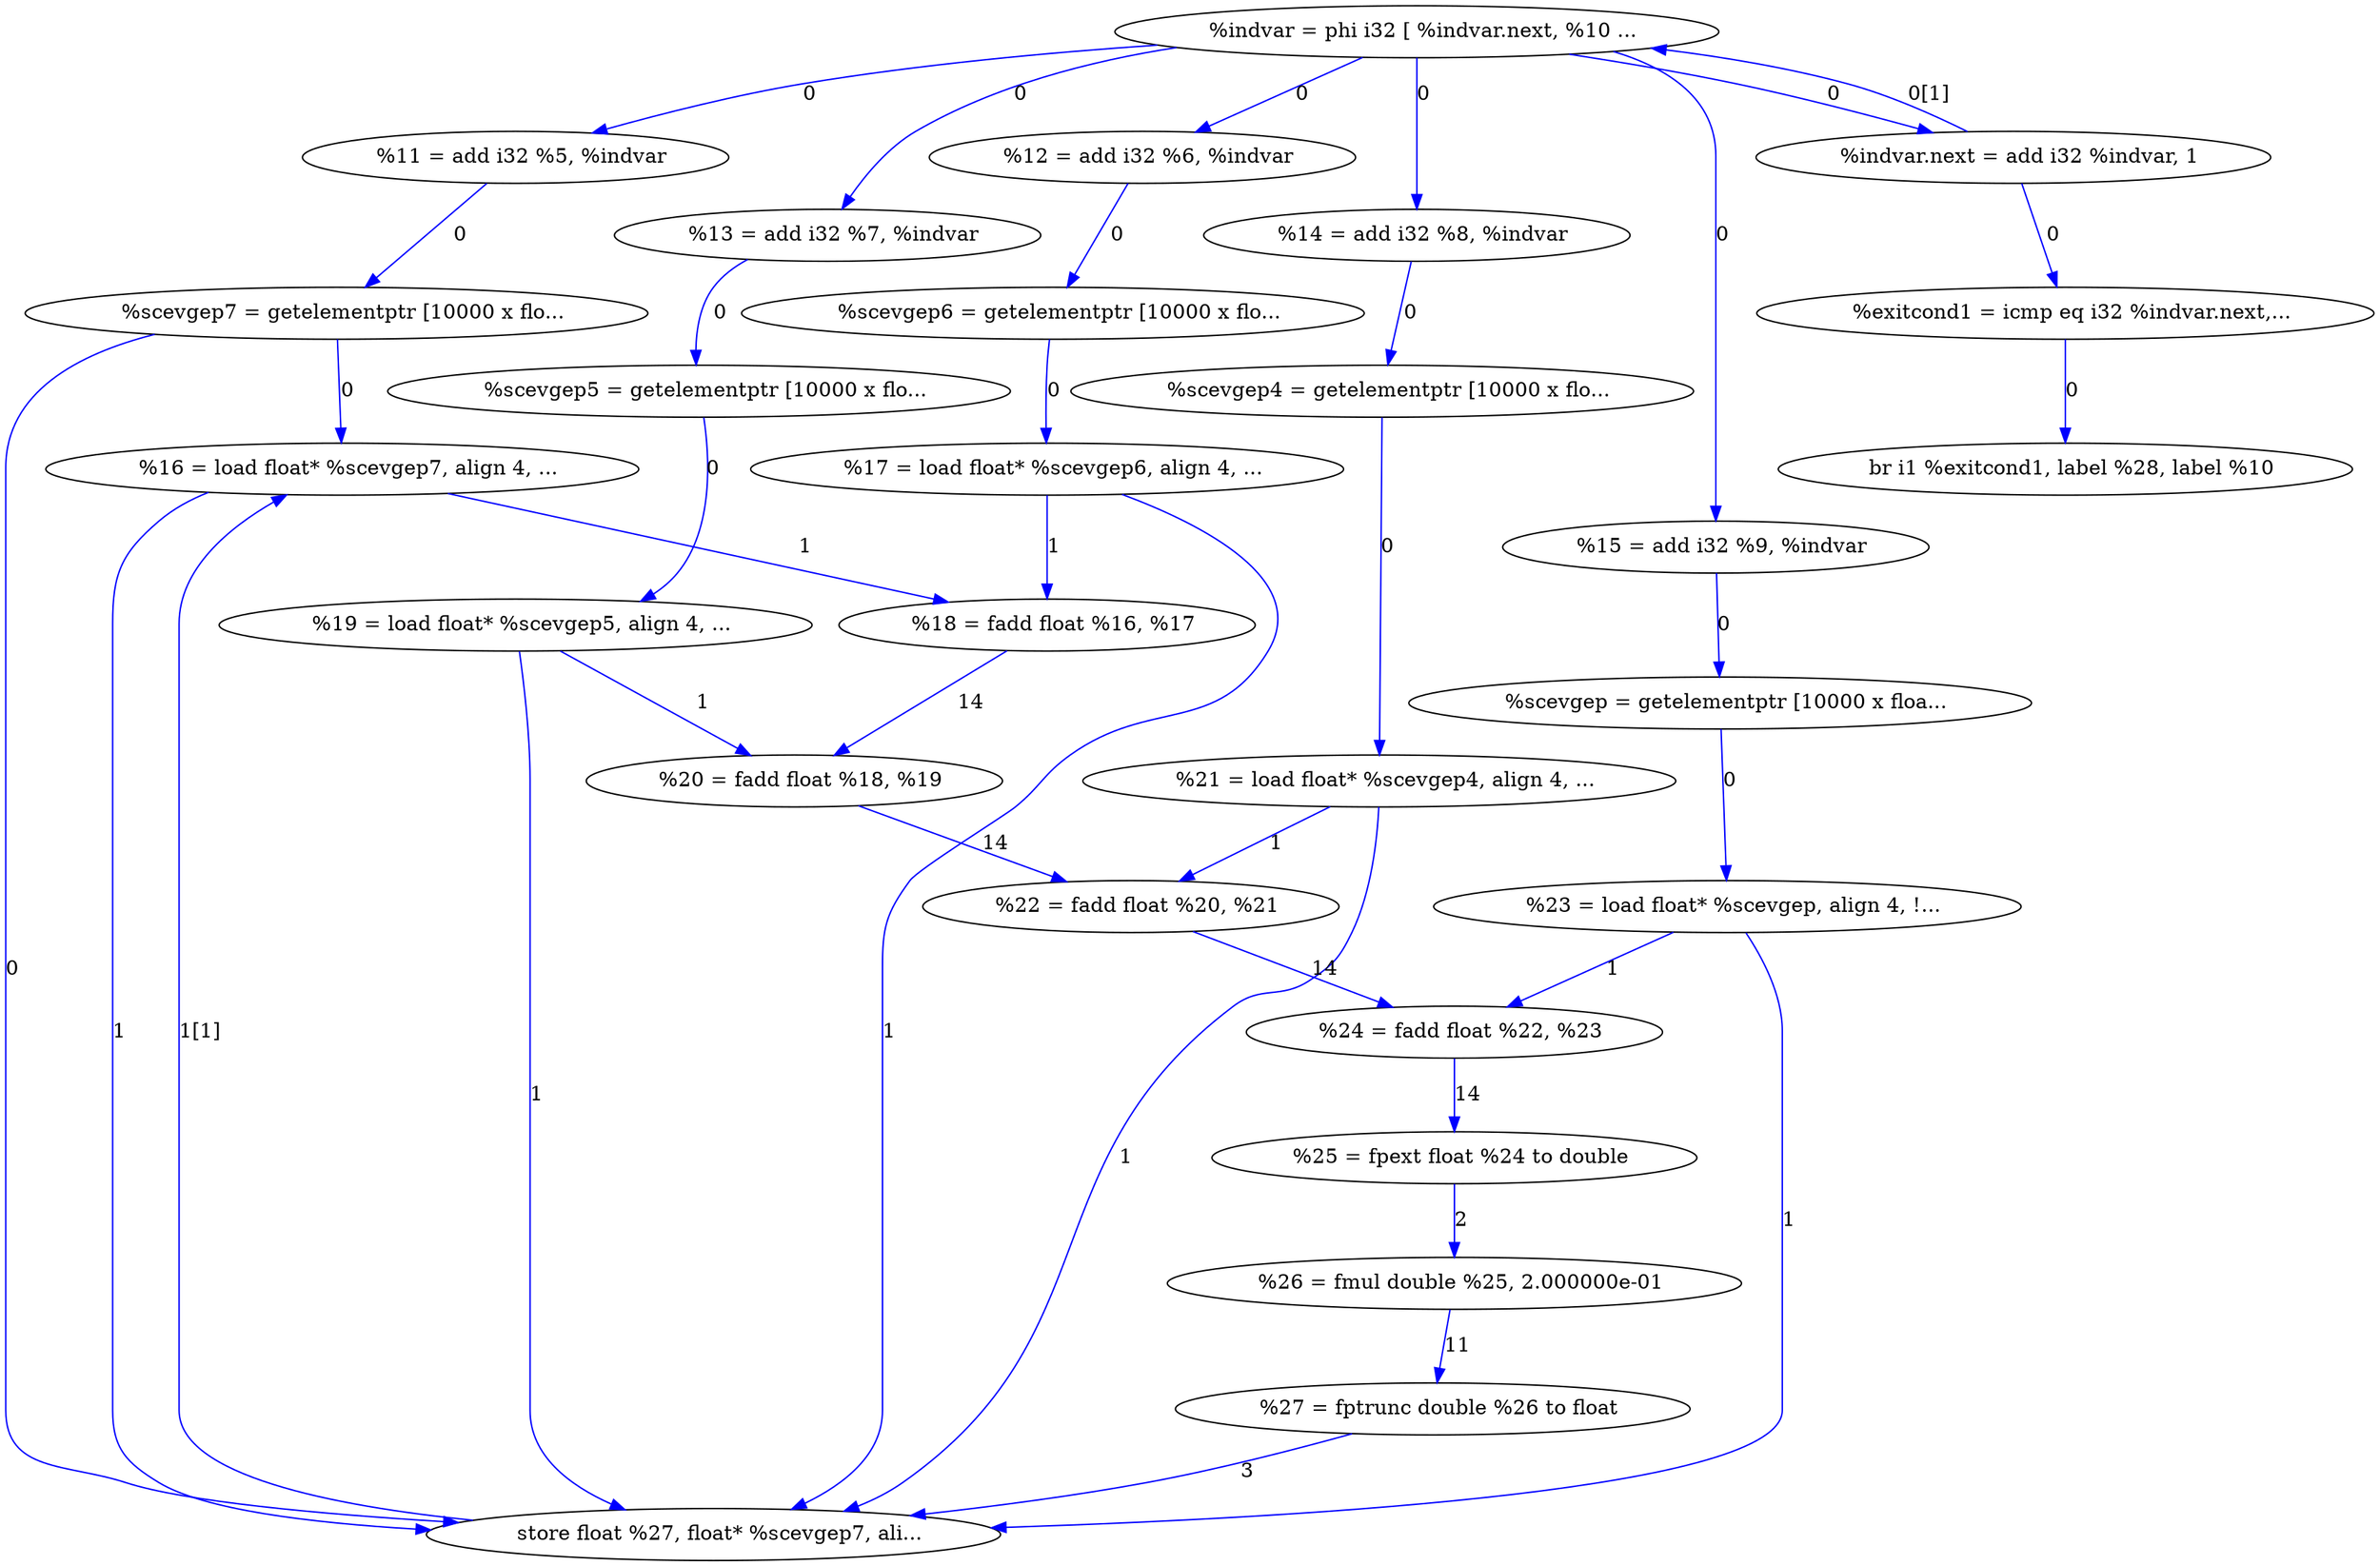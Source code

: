 digraph {
Node0x3144290[label="  %11 = add i32 %5, %indvar"];
Node0x31441b0[label="  %indvar = phi i32 [ %indvar.next, %10 ..."];
Node0x31441b0 -> Node0x3144290[label="0",color=blue];
Node0x3144510[label="  %12 = add i32 %6, %indvar"];
Node0x31441b0 -> Node0x3144510[label="0",color=blue];
Node0x31446d0[label="  %13 = add i32 %7, %indvar"];
Node0x31441b0 -> Node0x31446d0[label="0",color=blue];
Node0x3144890[label="  %14 = add i32 %8, %indvar"];
Node0x31441b0 -> Node0x3144890[label="0",color=blue];
Node0x3144a50[label="  %15 = add i32 %9, %indvar"];
Node0x31441b0 -> Node0x3144a50[label="0",color=blue];
Node0x3145950[label="  %indvar.next = add i32 %indvar, 1"];
Node0x31441b0 -> Node0x3145950[label="0",color=blue];
Node0x3144370[label="  %scevgep7 = getelementptr [10000 x flo..."];
Node0x3144290 -> Node0x3144370[label="0",color=blue];
Node0x3144cf0[label="  %16 = load float* %scevgep7, align 4, ..."];
Node0x3144370 -> Node0x3144cf0[label="0",color=blue];
Node0x3145870[label="  store float %27, float* %scevgep7, ali..."];
Node0x3144370 -> Node0x3145870[label="0",color=blue];
Node0x31445f0[label="  %scevgep6 = getelementptr [10000 x flo..."];
Node0x3144510 -> Node0x31445f0[label="0",color=blue];
Node0x3144dd0[label="  %17 = load float* %scevgep6, align 4, ..."];
Node0x31445f0 -> Node0x3144dd0[label="0",color=blue];
Node0x31447b0[label="  %scevgep5 = getelementptr [10000 x flo..."];
Node0x31446d0 -> Node0x31447b0[label="0",color=blue];
Node0x3144fd0[label="  %19 = load float* %scevgep5, align 4, ..."];
Node0x31447b0 -> Node0x3144fd0[label="0",color=blue];
Node0x3144970[label="  %scevgep4 = getelementptr [10000 x flo..."];
Node0x3144890 -> Node0x3144970[label="0",color=blue];
Node0x31451d0[label="  %21 = load float* %scevgep4, align 4, ..."];
Node0x3144970 -> Node0x31451d0[label="0",color=blue];
Node0x3144b30[label="  %scevgep = getelementptr [10000 x floa..."];
Node0x3144a50 -> Node0x3144b30[label="0",color=blue];
Node0x31453d0[label="  %23 = load float* %scevgep, align 4, !..."];
Node0x3144b30 -> Node0x31453d0[label="0",color=blue];
Node0x3144eb0[label="  %18 = fadd float %16, %17"];
Node0x3144cf0 -> Node0x3144eb0[label="1",color=blue];
Node0x3144cf0 -> Node0x3145870[label="1",color=blue];
Node0x3144dd0 -> Node0x3144eb0[label="1",color=blue];
Node0x3144dd0 -> Node0x3145870[label="1",color=blue];
Node0x31450b0[label="  %20 = fadd float %18, %19"];
Node0x3144eb0 -> Node0x31450b0[label="14",color=blue];
Node0x3144fd0 -> Node0x31450b0[label="1",color=blue];
Node0x3144fd0 -> Node0x3145870[label="1",color=blue];
Node0x31452b0[label="  %22 = fadd float %20, %21"];
Node0x31450b0 -> Node0x31452b0[label="14",color=blue];
Node0x31451d0 -> Node0x31452b0[label="1",color=blue];
Node0x31451d0 -> Node0x3145870[label="1",color=blue];
Node0x31454b0[label="  %24 = fadd float %22, %23"];
Node0x31452b0 -> Node0x31454b0[label="14",color=blue];
Node0x31453d0 -> Node0x31454b0[label="1",color=blue];
Node0x31453d0 -> Node0x3145870[label="1",color=blue];
Node0x31455d0[label="  %25 = fpext float %24 to double"];
Node0x31454b0 -> Node0x31455d0[label="14",color=blue];
Node0x31456b0[label="  %26 = fmul double %25, 2.000000e-01"];
Node0x31455d0 -> Node0x31456b0[label="2",color=blue];
Node0x3145790[label="  %27 = fptrunc double %26 to float"];
Node0x31456b0 -> Node0x3145790[label="11",color=blue];
Node0x3145790 -> Node0x3145870[label="3",color=blue];
Node0x3144cf0 -> Node0x3145870[label="1[1]",color=blue,dir=back];
Node0x31441b0 -> Node0x3145950[label="0[1]",color=blue,dir=back];
Node0x3145a70[label="  %exitcond1 = icmp eq i32 %indvar.next,..."];
Node0x3145950 -> Node0x3145a70[label="0",color=blue];
Node0x3145b80[label="  br i1 %exitcond1, label %28, label %10"];
Node0x3145a70 -> Node0x3145b80[label="0",color=blue];
}
